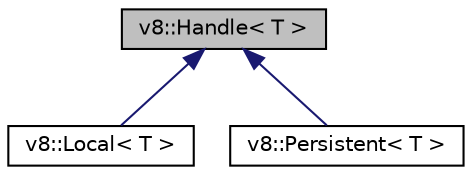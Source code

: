digraph "v8::Handle&lt; T &gt;"
{
  edge [fontname="Helvetica",fontsize="10",labelfontname="Helvetica",labelfontsize="10"];
  node [fontname="Helvetica",fontsize="10",shape=record];
  Node1 [label="v8::Handle\< T \>",height=0.2,width=0.4,color="black", fillcolor="grey75", style="filled", fontcolor="black"];
  Node1 -> Node2 [dir="back",color="midnightblue",fontsize="10",style="solid",fontname="Helvetica"];
  Node2 [label="v8::Local\< T \>",height=0.2,width=0.4,color="black", fillcolor="white", style="filled",URL="$classv8_1_1Local.html"];
  Node1 -> Node3 [dir="back",color="midnightblue",fontsize="10",style="solid",fontname="Helvetica"];
  Node3 [label="v8::Persistent\< T \>",height=0.2,width=0.4,color="black", fillcolor="white", style="filled",URL="$classv8_1_1Persistent.html"];
}
